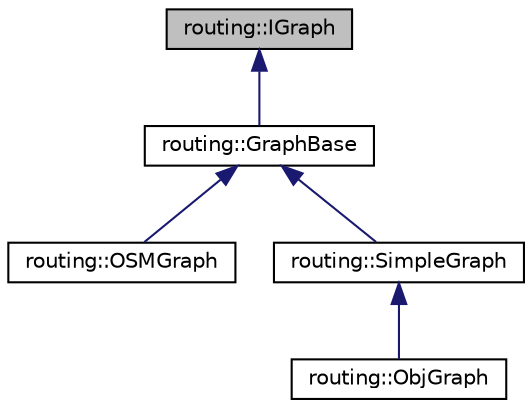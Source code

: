 digraph "routing::IGraph"
{
 // LATEX_PDF_SIZE
  edge [fontname="Helvetica",fontsize="10",labelfontname="Helvetica",labelfontsize="10"];
  node [fontname="Helvetica",fontsize="10",shape=record];
  Node1 [label="routing::IGraph",height=0.2,width=0.4,color="black", fillcolor="grey75", style="filled", fontcolor="black",tooltip=" "];
  Node1 -> Node2 [dir="back",color="midnightblue",fontsize="10",style="solid"];
  Node2 [label="routing::GraphBase",height=0.2,width=0.4,color="black", fillcolor="white", style="filled",URL="$classrouting_1_1GraphBase.html",tooltip=" "];
  Node2 -> Node3 [dir="back",color="midnightblue",fontsize="10",style="solid"];
  Node3 [label="routing::OSMGraph",height=0.2,width=0.4,color="black", fillcolor="white", style="filled",URL="$classrouting_1_1OSMGraph.html",tooltip=" "];
  Node2 -> Node4 [dir="back",color="midnightblue",fontsize="10",style="solid"];
  Node4 [label="routing::SimpleGraph",height=0.2,width=0.4,color="black", fillcolor="white", style="filled",URL="$classrouting_1_1SimpleGraph.html",tooltip=" "];
  Node4 -> Node5 [dir="back",color="midnightblue",fontsize="10",style="solid"];
  Node5 [label="routing::ObjGraph",height=0.2,width=0.4,color="black", fillcolor="white", style="filled",URL="$classrouting_1_1ObjGraph.html",tooltip=" "];
}
